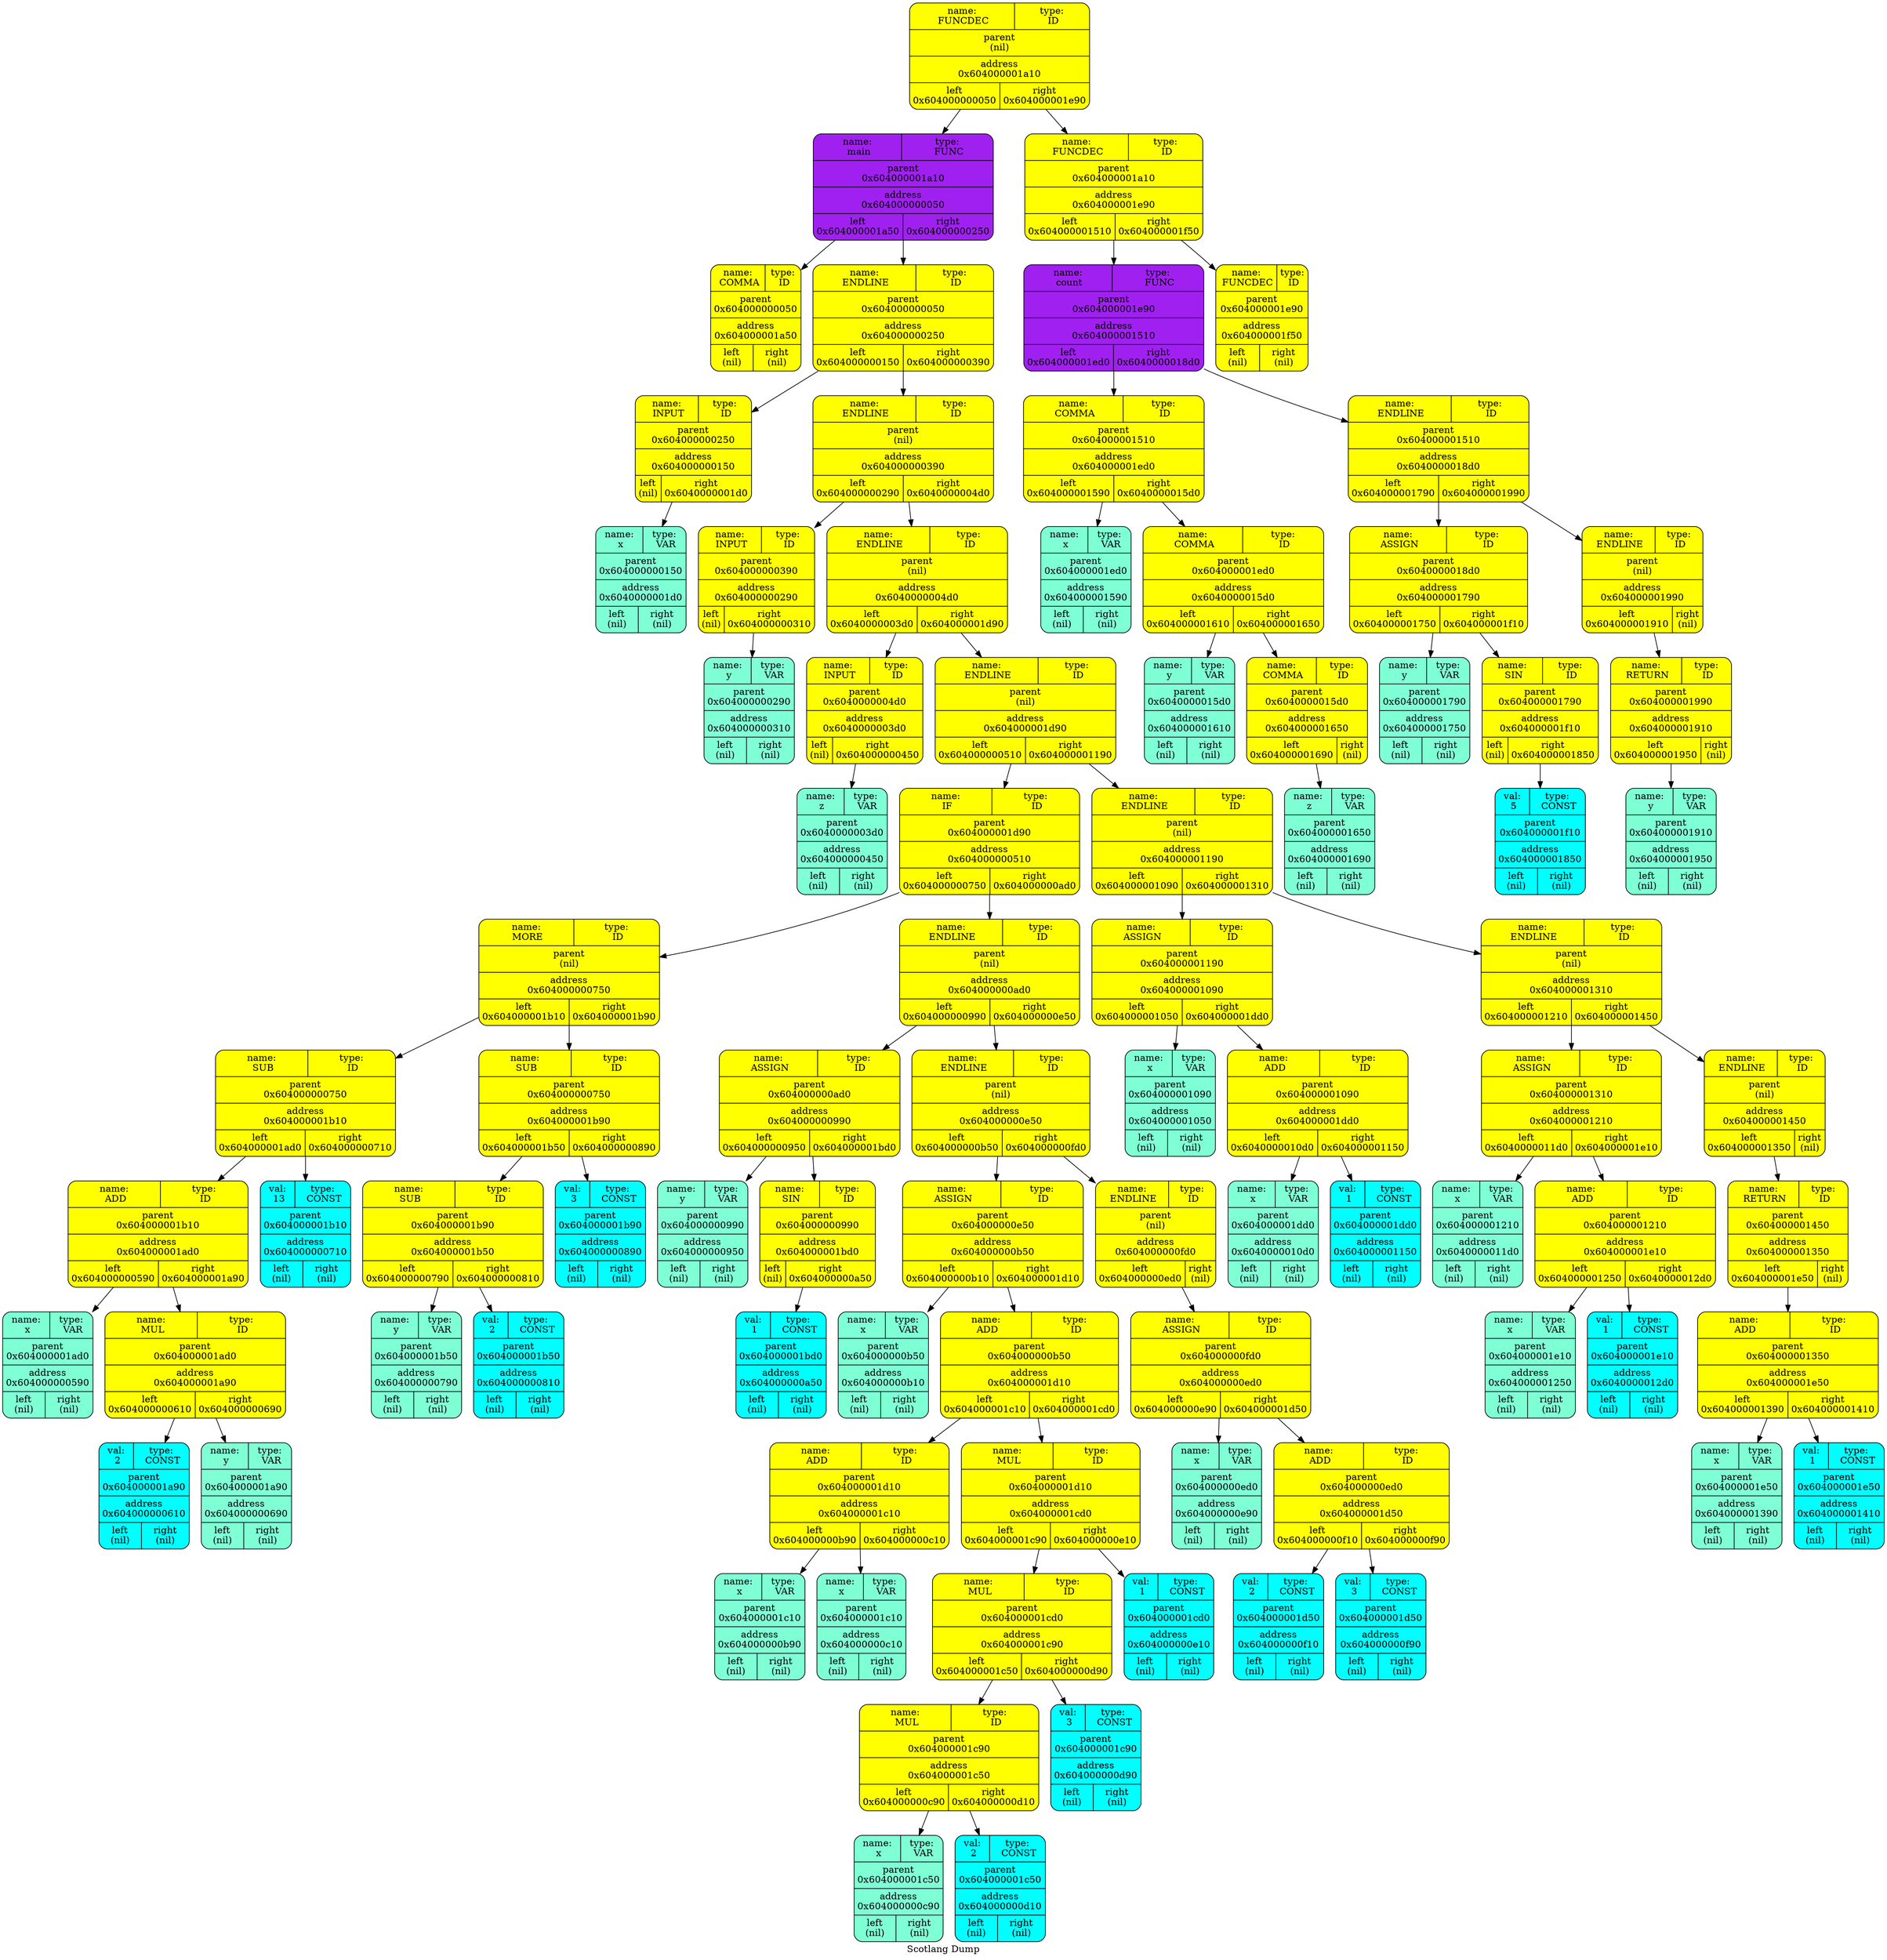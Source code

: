   digraph tree  {
  node[   shape     = "Mrecord",  style     = "filled",  fillcolor = "white",  fontcolor = "#000000",  margin    = "0.075"];
  rankdir   = "TB";

  label     = "Scotlang Dump";
"node0" [shape = "Mrecord", label = "{{<left>name:\n FUNCDEC | <right>type:\n ID} | parent\n(nil) | <f0> address\n0x604000001a10| {<left>left\n0x604000000050 | <right>right\n0x604000001e90\n}}", fillcolor = "yellow"]
"node1" [shape = "Mrecord", label = "{{<left>name:\n main | <right>type:\n FUNC} | parent\n0x604000001a10 | <f0> address\n0x604000000050| {<left>left\n0x604000001a50 | <right>right\n0x604000000250\n}}", fillcolor = "purple"]
"node2" [shape = "Mrecord", label = "{{<left>name:\n COMMA | <right>type:\n ID} | parent\n0x604000000050 | <f0> address\n0x604000001a50| {<left>left\n(nil) | <right>right\n(nil)\n}}", fillcolor = "yellow"]
"node1" -> "node2"
"node3" [shape = "Mrecord", label = "{{<left>name:\n ENDLINE | <right>type:\n ID} | parent\n0x604000000050 | <f0> address\n0x604000000250| {<left>left\n0x604000000150 | <right>right\n0x604000000390\n}}", fillcolor = "yellow"]
"node4" [shape = "Mrecord", label = "{{<left>name:\n INPUT | <right>type:\n ID} | parent\n0x604000000250 | <f0> address\n0x604000000150| {<left>left\n(nil) | <right>right\n0x6040000001d0\n}}", fillcolor = "yellow"]
"node5" [shape = "Mrecord", label = "{{<left>name:\n x | <right>type:\n VAR} | parent\n0x604000000150 | <f0> address\n0x6040000001d0| {<left>left\n(nil) | <right>right\n(nil)\n}}", fillcolor = "aquamarine"]
"node4" -> "node5"
"node3" -> "node4"
"node6" [shape = "Mrecord", label = "{{<left>name:\n ENDLINE | <right>type:\n ID} | parent\n(nil) | <f0> address\n0x604000000390| {<left>left\n0x604000000290 | <right>right\n0x6040000004d0\n}}", fillcolor = "yellow"]
"node7" [shape = "Mrecord", label = "{{<left>name:\n INPUT | <right>type:\n ID} | parent\n0x604000000390 | <f0> address\n0x604000000290| {<left>left\n(nil) | <right>right\n0x604000000310\n}}", fillcolor = "yellow"]
"node8" [shape = "Mrecord", label = "{{<left>name:\n y | <right>type:\n VAR} | parent\n0x604000000290 | <f0> address\n0x604000000310| {<left>left\n(nil) | <right>right\n(nil)\n}}", fillcolor = "aquamarine"]
"node7" -> "node8"
"node6" -> "node7"
"node9" [shape = "Mrecord", label = "{{<left>name:\n ENDLINE | <right>type:\n ID} | parent\n(nil) | <f0> address\n0x6040000004d0| {<left>left\n0x6040000003d0 | <right>right\n0x604000001d90\n}}", fillcolor = "yellow"]
"node10" [shape = "Mrecord", label = "{{<left>name:\n INPUT | <right>type:\n ID} | parent\n0x6040000004d0 | <f0> address\n0x6040000003d0| {<left>left\n(nil) | <right>right\n0x604000000450\n}}", fillcolor = "yellow"]
"node11" [shape = "Mrecord", label = "{{<left>name:\n z | <right>type:\n VAR} | parent\n0x6040000003d0 | <f0> address\n0x604000000450| {<left>left\n(nil) | <right>right\n(nil)\n}}", fillcolor = "aquamarine"]
"node10" -> "node11"
"node9" -> "node10"
"node12" [shape = "Mrecord", label = "{{<left>name:\n ENDLINE | <right>type:\n ID} | parent\n(nil) | <f0> address\n0x604000001d90| {<left>left\n0x604000000510 | <right>right\n0x604000001190\n}}", fillcolor = "yellow"]
"node13" [shape = "Mrecord", label = "{{<left>name:\n IF | <right>type:\n ID} | parent\n0x604000001d90 | <f0> address\n0x604000000510| {<left>left\n0x604000000750 | <right>right\n0x604000000ad0\n}}", fillcolor = "yellow"]
"node14" [shape = "Mrecord", label = "{{<left>name:\n MORE | <right>type:\n ID} | parent\n(nil) | <f0> address\n0x604000000750| {<left>left\n0x604000001b10 | <right>right\n0x604000001b90\n}}", fillcolor = "yellow"]
"node15" [shape = "Mrecord", label = "{{<left>name:\n SUB | <right>type:\n ID} | parent\n0x604000000750 | <f0> address\n0x604000001b10| {<left>left\n0x604000001ad0 | <right>right\n0x604000000710\n}}", fillcolor = "yellow"]
"node16" [shape = "Mrecord", label = "{{<left>name:\n ADD | <right>type:\n ID} | parent\n0x604000001b10 | <f0> address\n0x604000001ad0| {<left>left\n0x604000000590 | <right>right\n0x604000001a90\n}}", fillcolor = "yellow"]
"node17" [shape = "Mrecord", label = "{{<left>name:\n x | <right>type:\n VAR} | parent\n0x604000001ad0 | <f0> address\n0x604000000590| {<left>left\n(nil) | <right>right\n(nil)\n}}", fillcolor = "aquamarine"]
"node16" -> "node17"
"node18" [shape = "Mrecord", label = "{{<left>name:\n MUL | <right>type:\n ID} | parent\n0x604000001ad0 | <f0> address\n0x604000001a90| {<left>left\n0x604000000610 | <right>right\n0x604000000690\n}}", fillcolor = "yellow"]
"node19" [shape = "Mrecord", label = "{{<left>val:\n 2 | <right>type:\n CONST} | parent\n0x604000001a90 | <f0> address\n0x604000000610| {<left>left\n(nil) | <right>right\n(nil)\n}}", fillcolor = "aqua"]
"node18" -> "node19"
"node20" [shape = "Mrecord", label = "{{<left>name:\n y | <right>type:\n VAR} | parent\n0x604000001a90 | <f0> address\n0x604000000690| {<left>left\n(nil) | <right>right\n(nil)\n}}", fillcolor = "aquamarine"]
"node18" -> "node20"
"node16" -> "node18"
"node15" -> "node16"
"node21" [shape = "Mrecord", label = "{{<left>val:\n 13 | <right>type:\n CONST} | parent\n0x604000001b10 | <f0> address\n0x604000000710| {<left>left\n(nil) | <right>right\n(nil)\n}}", fillcolor = "aqua"]
"node15" -> "node21"
"node14" -> "node15"
"node22" [shape = "Mrecord", label = "{{<left>name:\n SUB | <right>type:\n ID} | parent\n0x604000000750 | <f0> address\n0x604000001b90| {<left>left\n0x604000001b50 | <right>right\n0x604000000890\n}}", fillcolor = "yellow"]
"node23" [shape = "Mrecord", label = "{{<left>name:\n SUB | <right>type:\n ID} | parent\n0x604000001b90 | <f0> address\n0x604000001b50| {<left>left\n0x604000000790 | <right>right\n0x604000000810\n}}", fillcolor = "yellow"]
"node24" [shape = "Mrecord", label = "{{<left>name:\n y | <right>type:\n VAR} | parent\n0x604000001b50 | <f0> address\n0x604000000790| {<left>left\n(nil) | <right>right\n(nil)\n}}", fillcolor = "aquamarine"]
"node23" -> "node24"
"node25" [shape = "Mrecord", label = "{{<left>val:\n 2 | <right>type:\n CONST} | parent\n0x604000001b50 | <f0> address\n0x604000000810| {<left>left\n(nil) | <right>right\n(nil)\n}}", fillcolor = "aqua"]
"node23" -> "node25"
"node22" -> "node23"
"node26" [shape = "Mrecord", label = "{{<left>val:\n 3 | <right>type:\n CONST} | parent\n0x604000001b90 | <f0> address\n0x604000000890| {<left>left\n(nil) | <right>right\n(nil)\n}}", fillcolor = "aqua"]
"node22" -> "node26"
"node14" -> "node22"
"node13" -> "node14"
"node27" [shape = "Mrecord", label = "{{<left>name:\n ENDLINE | <right>type:\n ID} | parent\n(nil) | <f0> address\n0x604000000ad0| {<left>left\n0x604000000990 | <right>right\n0x604000000e50\n}}", fillcolor = "yellow"]
"node28" [shape = "Mrecord", label = "{{<left>name:\n ASSIGN | <right>type:\n ID} | parent\n0x604000000ad0 | <f0> address\n0x604000000990| {<left>left\n0x604000000950 | <right>right\n0x604000001bd0\n}}", fillcolor = "yellow"]
"node29" [shape = "Mrecord", label = "{{<left>name:\n y | <right>type:\n VAR} | parent\n0x604000000990 | <f0> address\n0x604000000950| {<left>left\n(nil) | <right>right\n(nil)\n}}", fillcolor = "aquamarine"]
"node28" -> "node29"
"node30" [shape = "Mrecord", label = "{{<left>name:\n SIN | <right>type:\n ID} | parent\n0x604000000990 | <f0> address\n0x604000001bd0| {<left>left\n(nil) | <right>right\n0x604000000a50\n}}", fillcolor = "yellow"]
"node31" [shape = "Mrecord", label = "{{<left>val:\n 1 | <right>type:\n CONST} | parent\n0x604000001bd0 | <f0> address\n0x604000000a50| {<left>left\n(nil) | <right>right\n(nil)\n}}", fillcolor = "aqua"]
"node30" -> "node31"
"node28" -> "node30"
"node27" -> "node28"
"node32" [shape = "Mrecord", label = "{{<left>name:\n ENDLINE | <right>type:\n ID} | parent\n(nil) | <f0> address\n0x604000000e50| {<left>left\n0x604000000b50 | <right>right\n0x604000000fd0\n}}", fillcolor = "yellow"]
"node33" [shape = "Mrecord", label = "{{<left>name:\n ASSIGN | <right>type:\n ID} | parent\n0x604000000e50 | <f0> address\n0x604000000b50| {<left>left\n0x604000000b10 | <right>right\n0x604000001d10\n}}", fillcolor = "yellow"]
"node34" [shape = "Mrecord", label = "{{<left>name:\n x | <right>type:\n VAR} | parent\n0x604000000b50 | <f0> address\n0x604000000b10| {<left>left\n(nil) | <right>right\n(nil)\n}}", fillcolor = "aquamarine"]
"node33" -> "node34"
"node35" [shape = "Mrecord", label = "{{<left>name:\n ADD | <right>type:\n ID} | parent\n0x604000000b50 | <f0> address\n0x604000001d10| {<left>left\n0x604000001c10 | <right>right\n0x604000001cd0\n}}", fillcolor = "yellow"]
"node36" [shape = "Mrecord", label = "{{<left>name:\n ADD | <right>type:\n ID} | parent\n0x604000001d10 | <f0> address\n0x604000001c10| {<left>left\n0x604000000b90 | <right>right\n0x604000000c10\n}}", fillcolor = "yellow"]
"node37" [shape = "Mrecord", label = "{{<left>name:\n x | <right>type:\n VAR} | parent\n0x604000001c10 | <f0> address\n0x604000000b90| {<left>left\n(nil) | <right>right\n(nil)\n}}", fillcolor = "aquamarine"]
"node36" -> "node37"
"node38" [shape = "Mrecord", label = "{{<left>name:\n x | <right>type:\n VAR} | parent\n0x604000001c10 | <f0> address\n0x604000000c10| {<left>left\n(nil) | <right>right\n(nil)\n}}", fillcolor = "aquamarine"]
"node36" -> "node38"
"node35" -> "node36"
"node39" [shape = "Mrecord", label = "{{<left>name:\n MUL | <right>type:\n ID} | parent\n0x604000001d10 | <f0> address\n0x604000001cd0| {<left>left\n0x604000001c90 | <right>right\n0x604000000e10\n}}", fillcolor = "yellow"]
"node40" [shape = "Mrecord", label = "{{<left>name:\n MUL | <right>type:\n ID} | parent\n0x604000001cd0 | <f0> address\n0x604000001c90| {<left>left\n0x604000001c50 | <right>right\n0x604000000d90\n}}", fillcolor = "yellow"]
"node41" [shape = "Mrecord", label = "{{<left>name:\n MUL | <right>type:\n ID} | parent\n0x604000001c90 | <f0> address\n0x604000001c50| {<left>left\n0x604000000c90 | <right>right\n0x604000000d10\n}}", fillcolor = "yellow"]
"node42" [shape = "Mrecord", label = "{{<left>name:\n x | <right>type:\n VAR} | parent\n0x604000001c50 | <f0> address\n0x604000000c90| {<left>left\n(nil) | <right>right\n(nil)\n}}", fillcolor = "aquamarine"]
"node41" -> "node42"
"node43" [shape = "Mrecord", label = "{{<left>val:\n 2 | <right>type:\n CONST} | parent\n0x604000001c50 | <f0> address\n0x604000000d10| {<left>left\n(nil) | <right>right\n(nil)\n}}", fillcolor = "aqua"]
"node41" -> "node43"
"node40" -> "node41"
"node44" [shape = "Mrecord", label = "{{<left>val:\n 3 | <right>type:\n CONST} | parent\n0x604000001c90 | <f0> address\n0x604000000d90| {<left>left\n(nil) | <right>right\n(nil)\n}}", fillcolor = "aqua"]
"node40" -> "node44"
"node39" -> "node40"
"node45" [shape = "Mrecord", label = "{{<left>val:\n 1 | <right>type:\n CONST} | parent\n0x604000001cd0 | <f0> address\n0x604000000e10| {<left>left\n(nil) | <right>right\n(nil)\n}}", fillcolor = "aqua"]
"node39" -> "node45"
"node35" -> "node39"
"node33" -> "node35"
"node32" -> "node33"
"node46" [shape = "Mrecord", label = "{{<left>name:\n ENDLINE | <right>type:\n ID} | parent\n(nil) | <f0> address\n0x604000000fd0| {<left>left\n0x604000000ed0 | <right>right\n(nil)\n}}", fillcolor = "yellow"]
"node47" [shape = "Mrecord", label = "{{<left>name:\n ASSIGN | <right>type:\n ID} | parent\n0x604000000fd0 | <f0> address\n0x604000000ed0| {<left>left\n0x604000000e90 | <right>right\n0x604000001d50\n}}", fillcolor = "yellow"]
"node48" [shape = "Mrecord", label = "{{<left>name:\n x | <right>type:\n VAR} | parent\n0x604000000ed0 | <f0> address\n0x604000000e90| {<left>left\n(nil) | <right>right\n(nil)\n}}", fillcolor = "aquamarine"]
"node47" -> "node48"
"node49" [shape = "Mrecord", label = "{{<left>name:\n ADD | <right>type:\n ID} | parent\n0x604000000ed0 | <f0> address\n0x604000001d50| {<left>left\n0x604000000f10 | <right>right\n0x604000000f90\n}}", fillcolor = "yellow"]
"node50" [shape = "Mrecord", label = "{{<left>val:\n 2 | <right>type:\n CONST} | parent\n0x604000001d50 | <f0> address\n0x604000000f10| {<left>left\n(nil) | <right>right\n(nil)\n}}", fillcolor = "aqua"]
"node49" -> "node50"
"node51" [shape = "Mrecord", label = "{{<left>val:\n 3 | <right>type:\n CONST} | parent\n0x604000001d50 | <f0> address\n0x604000000f90| {<left>left\n(nil) | <right>right\n(nil)\n}}", fillcolor = "aqua"]
"node49" -> "node51"
"node47" -> "node49"
"node46" -> "node47"
"node32" -> "node46"
"node27" -> "node32"
"node13" -> "node27"
"node12" -> "node13"
"node52" [shape = "Mrecord", label = "{{<left>name:\n ENDLINE | <right>type:\n ID} | parent\n(nil) | <f0> address\n0x604000001190| {<left>left\n0x604000001090 | <right>right\n0x604000001310\n}}", fillcolor = "yellow"]
"node53" [shape = "Mrecord", label = "{{<left>name:\n ASSIGN | <right>type:\n ID} | parent\n0x604000001190 | <f0> address\n0x604000001090| {<left>left\n0x604000001050 | <right>right\n0x604000001dd0\n}}", fillcolor = "yellow"]
"node54" [shape = "Mrecord", label = "{{<left>name:\n x | <right>type:\n VAR} | parent\n0x604000001090 | <f0> address\n0x604000001050| {<left>left\n(nil) | <right>right\n(nil)\n}}", fillcolor = "aquamarine"]
"node53" -> "node54"
"node55" [shape = "Mrecord", label = "{{<left>name:\n ADD | <right>type:\n ID} | parent\n0x604000001090 | <f0> address\n0x604000001dd0| {<left>left\n0x6040000010d0 | <right>right\n0x604000001150\n}}", fillcolor = "yellow"]
"node56" [shape = "Mrecord", label = "{{<left>name:\n x | <right>type:\n VAR} | parent\n0x604000001dd0 | <f0> address\n0x6040000010d0| {<left>left\n(nil) | <right>right\n(nil)\n}}", fillcolor = "aquamarine"]
"node55" -> "node56"
"node57" [shape = "Mrecord", label = "{{<left>val:\n 1 | <right>type:\n CONST} | parent\n0x604000001dd0 | <f0> address\n0x604000001150| {<left>left\n(nil) | <right>right\n(nil)\n}}", fillcolor = "aqua"]
"node55" -> "node57"
"node53" -> "node55"
"node52" -> "node53"
"node58" [shape = "Mrecord", label = "{{<left>name:\n ENDLINE | <right>type:\n ID} | parent\n(nil) | <f0> address\n0x604000001310| {<left>left\n0x604000001210 | <right>right\n0x604000001450\n}}", fillcolor = "yellow"]
"node59" [shape = "Mrecord", label = "{{<left>name:\n ASSIGN | <right>type:\n ID} | parent\n0x604000001310 | <f0> address\n0x604000001210| {<left>left\n0x6040000011d0 | <right>right\n0x604000001e10\n}}", fillcolor = "yellow"]
"node60" [shape = "Mrecord", label = "{{<left>name:\n x | <right>type:\n VAR} | parent\n0x604000001210 | <f0> address\n0x6040000011d0| {<left>left\n(nil) | <right>right\n(nil)\n}}", fillcolor = "aquamarine"]
"node59" -> "node60"
"node61" [shape = "Mrecord", label = "{{<left>name:\n ADD | <right>type:\n ID} | parent\n0x604000001210 | <f0> address\n0x604000001e10| {<left>left\n0x604000001250 | <right>right\n0x6040000012d0\n}}", fillcolor = "yellow"]
"node62" [shape = "Mrecord", label = "{{<left>name:\n x | <right>type:\n VAR} | parent\n0x604000001e10 | <f0> address\n0x604000001250| {<left>left\n(nil) | <right>right\n(nil)\n}}", fillcolor = "aquamarine"]
"node61" -> "node62"
"node63" [shape = "Mrecord", label = "{{<left>val:\n 1 | <right>type:\n CONST} | parent\n0x604000001e10 | <f0> address\n0x6040000012d0| {<left>left\n(nil) | <right>right\n(nil)\n}}", fillcolor = "aqua"]
"node61" -> "node63"
"node59" -> "node61"
"node58" -> "node59"
"node64" [shape = "Mrecord", label = "{{<left>name:\n ENDLINE | <right>type:\n ID} | parent\n(nil) | <f0> address\n0x604000001450| {<left>left\n0x604000001350 | <right>right\n(nil)\n}}", fillcolor = "yellow"]
"node65" [shape = "Mrecord", label = "{{<left>name:\n RETURN | <right>type:\n ID} | parent\n0x604000001450 | <f0> address\n0x604000001350| {<left>left\n0x604000001e50 | <right>right\n(nil)\n}}", fillcolor = "yellow"]
"node66" [shape = "Mrecord", label = "{{<left>name:\n ADD | <right>type:\n ID} | parent\n0x604000001350 | <f0> address\n0x604000001e50| {<left>left\n0x604000001390 | <right>right\n0x604000001410\n}}", fillcolor = "yellow"]
"node67" [shape = "Mrecord", label = "{{<left>name:\n x | <right>type:\n VAR} | parent\n0x604000001e50 | <f0> address\n0x604000001390| {<left>left\n(nil) | <right>right\n(nil)\n}}", fillcolor = "aquamarine"]
"node66" -> "node67"
"node68" [shape = "Mrecord", label = "{{<left>val:\n 1 | <right>type:\n CONST} | parent\n0x604000001e50 | <f0> address\n0x604000001410| {<left>left\n(nil) | <right>right\n(nil)\n}}", fillcolor = "aqua"]
"node66" -> "node68"
"node65" -> "node66"
"node64" -> "node65"
"node58" -> "node64"
"node52" -> "node58"
"node12" -> "node52"
"node9" -> "node12"
"node6" -> "node9"
"node3" -> "node6"
"node1" -> "node3"
"node0" -> "node1"
"node69" [shape = "Mrecord", label = "{{<left>name:\n FUNCDEC | <right>type:\n ID} | parent\n0x604000001a10 | <f0> address\n0x604000001e90| {<left>left\n0x604000001510 | <right>right\n0x604000001f50\n}}", fillcolor = "yellow"]
"node70" [shape = "Mrecord", label = "{{<left>name:\n count | <right>type:\n FUNC} | parent\n0x604000001e90 | <f0> address\n0x604000001510| {<left>left\n0x604000001ed0 | <right>right\n0x6040000018d0\n}}", fillcolor = "purple"]
"node71" [shape = "Mrecord", label = "{{<left>name:\n COMMA | <right>type:\n ID} | parent\n0x604000001510 | <f0> address\n0x604000001ed0| {<left>left\n0x604000001590 | <right>right\n0x6040000015d0\n}}", fillcolor = "yellow"]
"node72" [shape = "Mrecord", label = "{{<left>name:\n x | <right>type:\n VAR} | parent\n0x604000001ed0 | <f0> address\n0x604000001590| {<left>left\n(nil) | <right>right\n(nil)\n}}", fillcolor = "aquamarine"]
"node71" -> "node72"
"node73" [shape = "Mrecord", label = "{{<left>name:\n COMMA | <right>type:\n ID} | parent\n0x604000001ed0 | <f0> address\n0x6040000015d0| {<left>left\n0x604000001610 | <right>right\n0x604000001650\n}}", fillcolor = "yellow"]
"node74" [shape = "Mrecord", label = "{{<left>name:\n y | <right>type:\n VAR} | parent\n0x6040000015d0 | <f0> address\n0x604000001610| {<left>left\n(nil) | <right>right\n(nil)\n}}", fillcolor = "aquamarine"]
"node73" -> "node74"
"node75" [shape = "Mrecord", label = "{{<left>name:\n COMMA | <right>type:\n ID} | parent\n0x6040000015d0 | <f0> address\n0x604000001650| {<left>left\n0x604000001690 | <right>right\n(nil)\n}}", fillcolor = "yellow"]
"node76" [shape = "Mrecord", label = "{{<left>name:\n z | <right>type:\n VAR} | parent\n0x604000001650 | <f0> address\n0x604000001690| {<left>left\n(nil) | <right>right\n(nil)\n}}", fillcolor = "aquamarine"]
"node75" -> "node76"
"node73" -> "node75"
"node71" -> "node73"
"node70" -> "node71"
"node77" [shape = "Mrecord", label = "{{<left>name:\n ENDLINE | <right>type:\n ID} | parent\n0x604000001510 | <f0> address\n0x6040000018d0| {<left>left\n0x604000001790 | <right>right\n0x604000001990\n}}", fillcolor = "yellow"]
"node78" [shape = "Mrecord", label = "{{<left>name:\n ASSIGN | <right>type:\n ID} | parent\n0x6040000018d0 | <f0> address\n0x604000001790| {<left>left\n0x604000001750 | <right>right\n0x604000001f10\n}}", fillcolor = "yellow"]
"node79" [shape = "Mrecord", label = "{{<left>name:\n y | <right>type:\n VAR} | parent\n0x604000001790 | <f0> address\n0x604000001750| {<left>left\n(nil) | <right>right\n(nil)\n}}", fillcolor = "aquamarine"]
"node78" -> "node79"
"node80" [shape = "Mrecord", label = "{{<left>name:\n SIN | <right>type:\n ID} | parent\n0x604000001790 | <f0> address\n0x604000001f10| {<left>left\n(nil) | <right>right\n0x604000001850\n}}", fillcolor = "yellow"]
"node81" [shape = "Mrecord", label = "{{<left>val:\n 5 | <right>type:\n CONST} | parent\n0x604000001f10 | <f0> address\n0x604000001850| {<left>left\n(nil) | <right>right\n(nil)\n}}", fillcolor = "aqua"]
"node80" -> "node81"
"node78" -> "node80"
"node77" -> "node78"
"node82" [shape = "Mrecord", label = "{{<left>name:\n ENDLINE | <right>type:\n ID} | parent\n(nil) | <f0> address\n0x604000001990| {<left>left\n0x604000001910 | <right>right\n(nil)\n}}", fillcolor = "yellow"]
"node83" [shape = "Mrecord", label = "{{<left>name:\n RETURN | <right>type:\n ID} | parent\n0x604000001990 | <f0> address\n0x604000001910| {<left>left\n0x604000001950 | <right>right\n(nil)\n}}", fillcolor = "yellow"]
"node84" [shape = "Mrecord", label = "{{<left>name:\n y | <right>type:\n VAR} | parent\n0x604000001910 | <f0> address\n0x604000001950| {<left>left\n(nil) | <right>right\n(nil)\n}}", fillcolor = "aquamarine"]
"node83" -> "node84"
"node82" -> "node83"
"node77" -> "node82"
"node70" -> "node77"
"node69" -> "node70"
"node85" [shape = "Mrecord", label = "{{<left>name:\n FUNCDEC | <right>type:\n ID} | parent\n0x604000001e90 | <f0> address\n0x604000001f50| {<left>left\n(nil) | <right>right\n(nil)\n}}", fillcolor = "yellow"]
"node69" -> "node85"
"node0" -> "node69"
  }